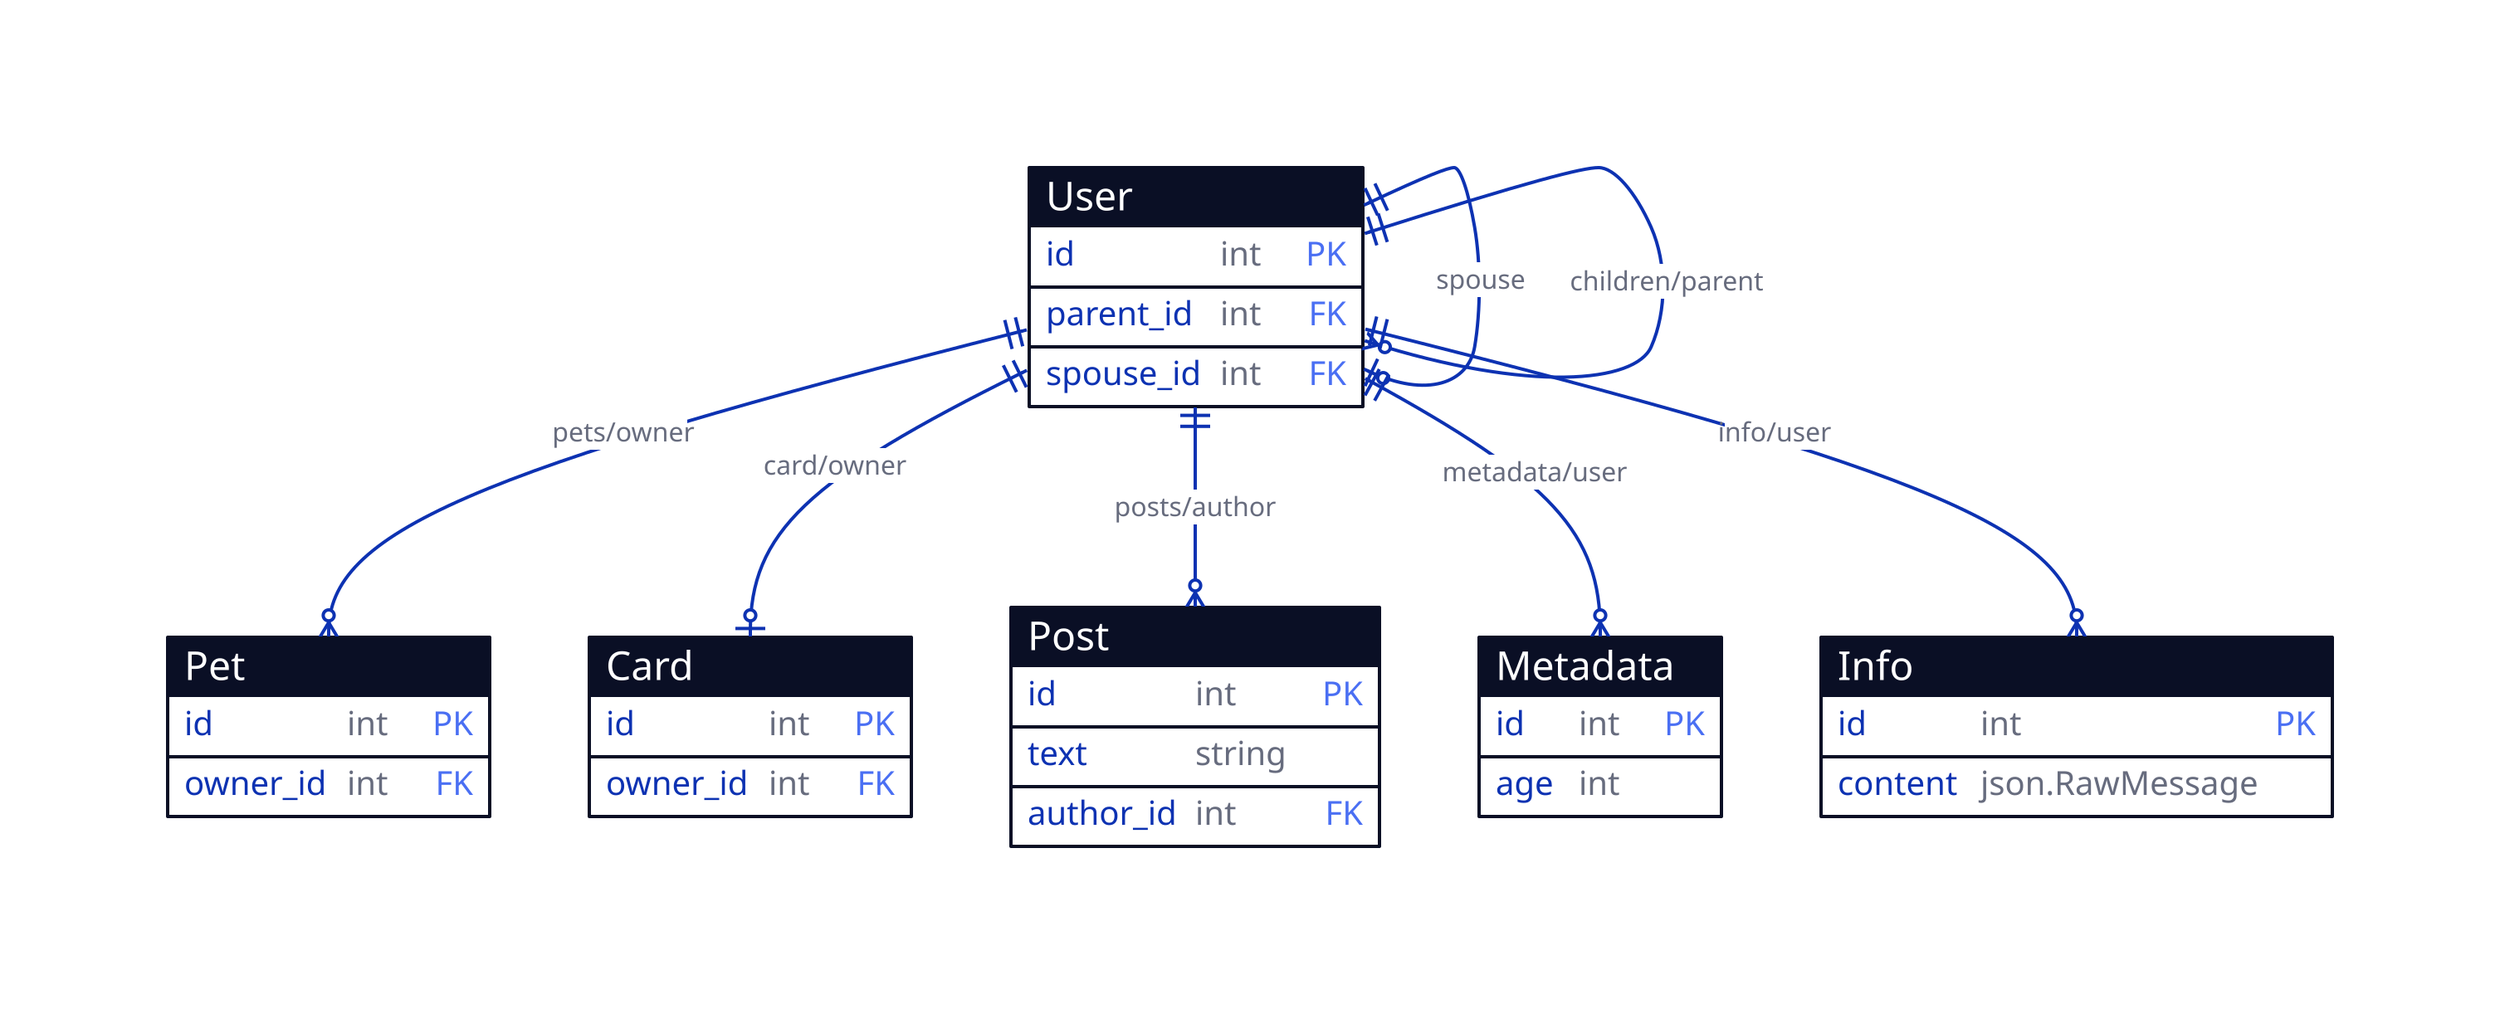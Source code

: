 
# Generated by ent2d2 (https://github.com/tmc/ent2d2).

# Edges
    	User <-> User : "spouse" {
		# o2o optional
		source-arrowhead: {
			shape: cf-one-required
		}
		target-arrowhead: {
			shape: cf-one
		}
		
	}
    	User <-> User : "children/parent" {
		# o2m optional
		source-arrowhead: {
			shape: cf-one-required
		}
		target-arrowhead: {
			shape: cf-many
		}
		
	}
    	User <-> Pet : "pets/owner" {
		# o2m optional
		source-arrowhead: {
			shape: cf-one-required
		}
		target-arrowhead: {
			shape: cf-many
		}
		
	}
    	User <-> Card : "card/owner" {
		# o2o optional
		source-arrowhead: {
			shape: cf-one-required
		}
		target-arrowhead: {
			shape: cf-one
		}
		
	}
    	User <-> Post : "posts/author" {
		# o2m optional
		source-arrowhead: {
			shape: cf-one-required
		}
		target-arrowhead: {
			shape: cf-many
		}
		
	}
    	User <-> Metadata : "metadata/user" {
		# o2m optional
		source-arrowhead: {
			shape: cf-one-required
		}
		target-arrowhead: {
			shape: cf-many
		}
		
	}
    	User <-> Info : "info/user" {
		# o2m optional
		source-arrowhead: {
			shape: cf-one-required
		}
		target-arrowhead: {
			shape: cf-many
		}
		
	}

# Tables
Card: {
	shape: sql_table
	id: int {constraint: primary_key}
	owner_id: int  {constraint: foreign_key}
	# this is a comment
}
Info: {
	shape: sql_table
	id: int {constraint: primary_key}
	content: json.RawMessage 
	# this is a comment
}
Metadata: {
	shape: sql_table
	id: int {constraint: primary_key}
	age: int 
	# this is a comment
}
Pet: {
	shape: sql_table
	id: int {constraint: primary_key}
	owner_id: int  {constraint: foreign_key}
	# this is a comment
}
Post: {
	shape: sql_table
	id: int {constraint: primary_key}
	text: string 
	# this is a comment
	author_id: int  {constraint: foreign_key}
	# this is a comment
}
User: {
	shape: sql_table
	id: int {constraint: primary_key}
	parent_id: int  {constraint: foreign_key}
	# this is a comment
	spouse_id: int  {constraint: foreign_key}
	# this is a comment
}
